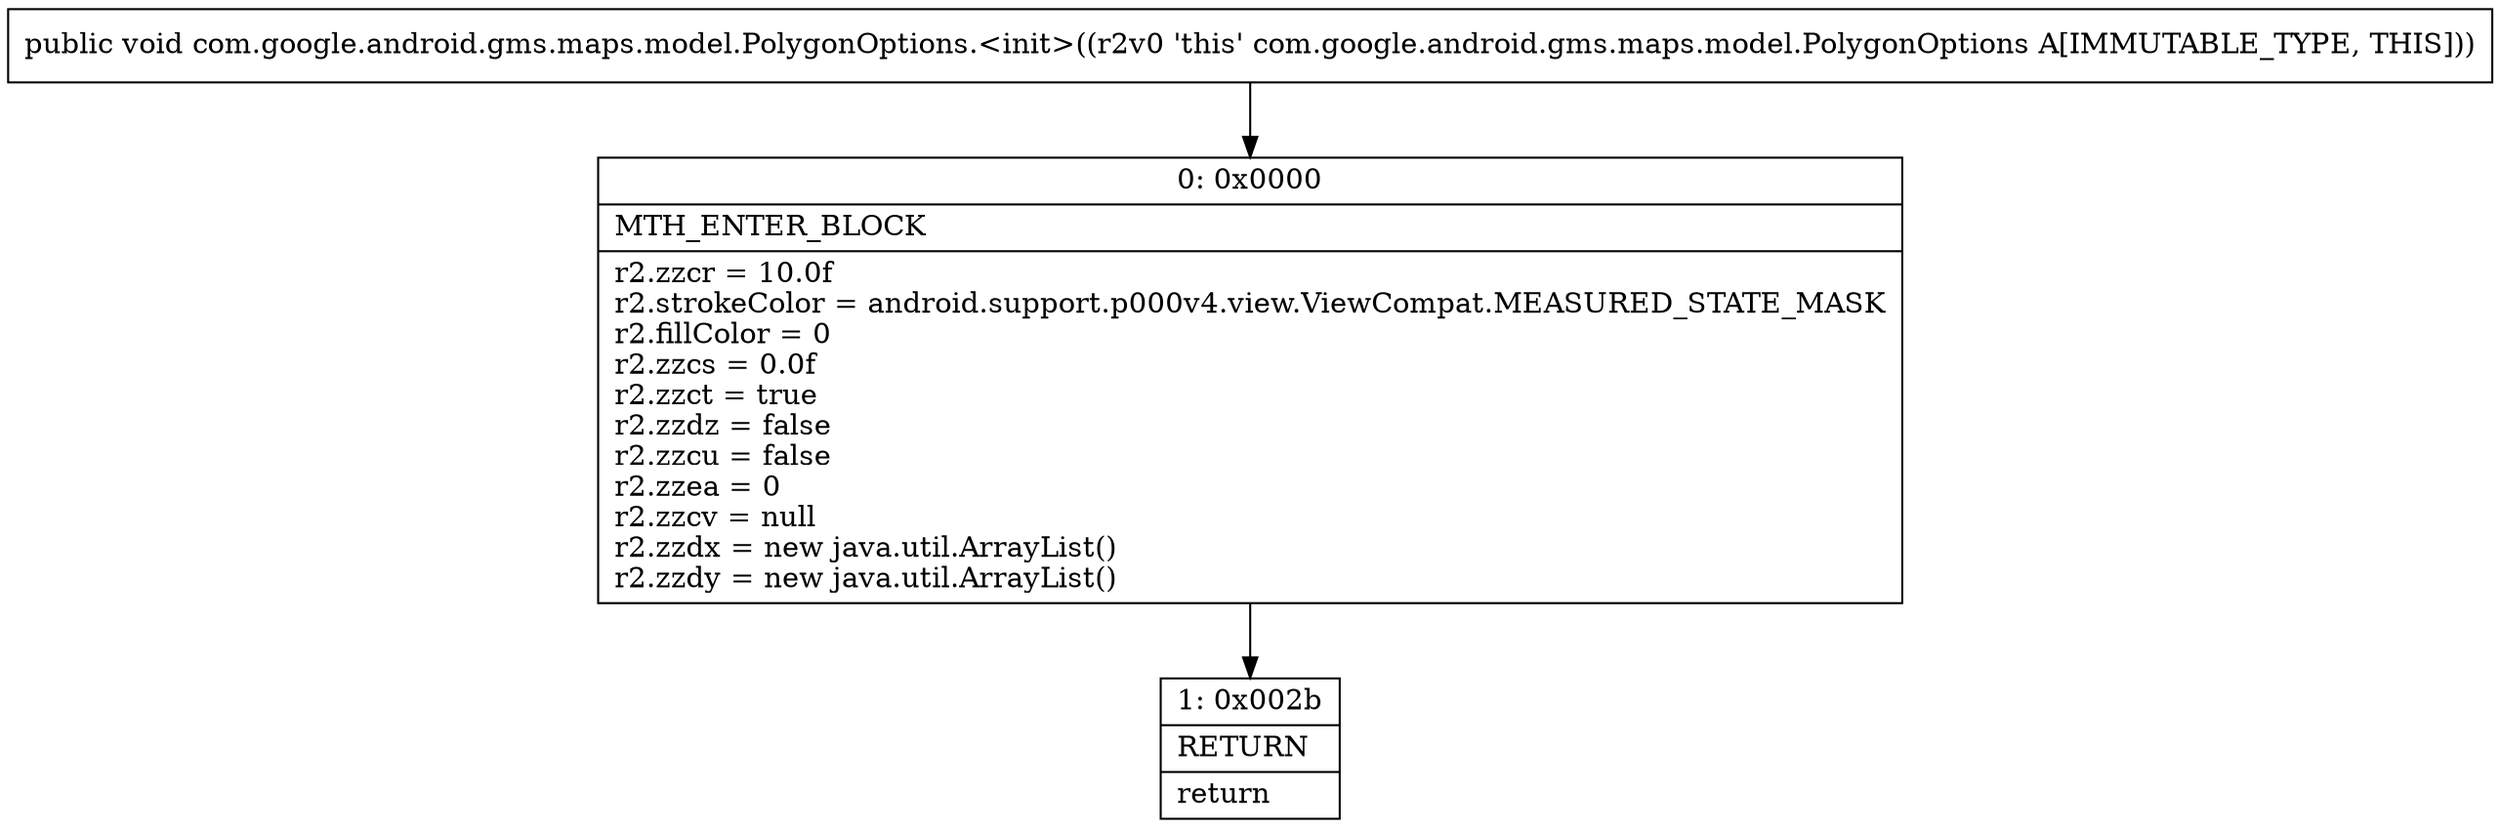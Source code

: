 digraph "CFG forcom.google.android.gms.maps.model.PolygonOptions.\<init\>()V" {
Node_0 [shape=record,label="{0\:\ 0x0000|MTH_ENTER_BLOCK\l|r2.zzcr = 10.0f\lr2.strokeColor = android.support.p000v4.view.ViewCompat.MEASURED_STATE_MASK\lr2.fillColor = 0\lr2.zzcs = 0.0f\lr2.zzct = true\lr2.zzdz = false\lr2.zzcu = false\lr2.zzea = 0\lr2.zzcv = null\lr2.zzdx = new java.util.ArrayList()\lr2.zzdy = new java.util.ArrayList()\l}"];
Node_1 [shape=record,label="{1\:\ 0x002b|RETURN\l|return\l}"];
MethodNode[shape=record,label="{public void com.google.android.gms.maps.model.PolygonOptions.\<init\>((r2v0 'this' com.google.android.gms.maps.model.PolygonOptions A[IMMUTABLE_TYPE, THIS])) }"];
MethodNode -> Node_0;
Node_0 -> Node_1;
}


